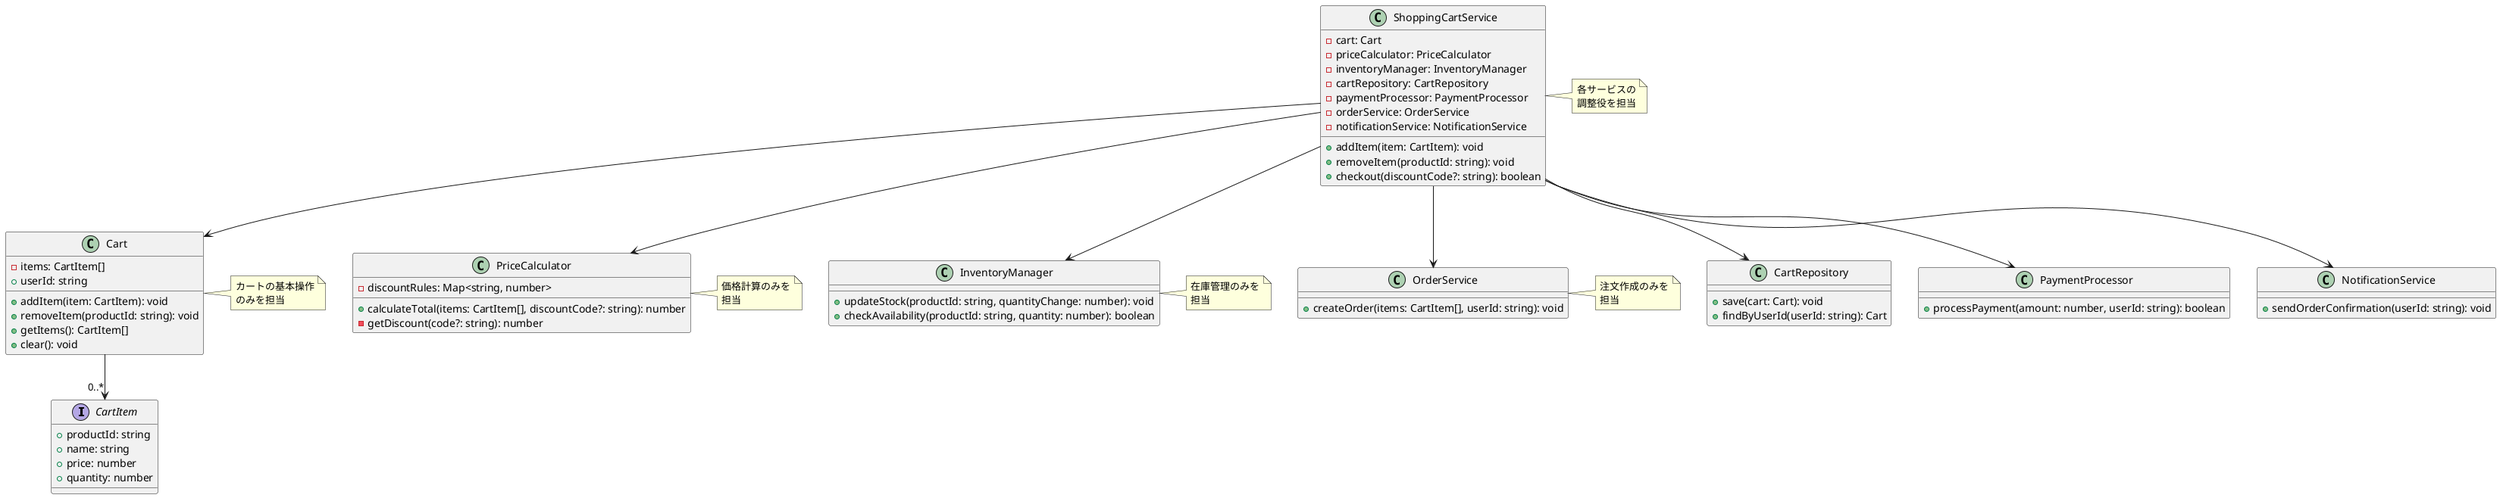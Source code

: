 @startuml GoodShoppingCart
interface CartItem {
    + productId: string
    + name: string
    + price: number
    + quantity: number
}

class Cart {
    - items: CartItem[]
    + userId: string
    + addItem(item: CartItem): void
    + removeItem(productId: string): void
    + getItems(): CartItem[]
    + clear(): void
}

class PriceCalculator {
    - discountRules: Map<string, number>
    + calculateTotal(items: CartItem[], discountCode?: string): number
    - getDiscount(code?: string): number
}

class InventoryManager {
    + updateStock(productId: string, quantityChange: number): void
    + checkAvailability(productId: string, quantity: number): boolean
}

class CartRepository {
    + save(cart: Cart): void
    + findByUserId(userId: string): Cart
}

class PaymentProcessor {
    + processPayment(amount: number, userId: string): boolean
}

class OrderService {
    + createOrder(items: CartItem[], userId: string): void
}

class NotificationService {
    + sendOrderConfirmation(userId: string): void
}

class ShoppingCartService {
    - cart: Cart
    - priceCalculator: PriceCalculator
    - inventoryManager: InventoryManager
    - cartRepository: CartRepository
    - paymentProcessor: PaymentProcessor
    - orderService: OrderService
    - notificationService: NotificationService
    + addItem(item: CartItem): void
    + removeItem(productId: string): void
    + checkout(discountCode?: string): boolean
}

Cart --> "0..*" CartItem
ShoppingCartService --> Cart
ShoppingCartService --> PriceCalculator
ShoppingCartService --> InventoryManager
ShoppingCartService --> CartRepository
ShoppingCartService --> PaymentProcessor
ShoppingCartService --> OrderService
ShoppingCartService --> NotificationService

note right of Cart
  カートの基本操作
  のみを担当
end note

note right of PriceCalculator
  価格計算のみを
  担当
end note

note right of InventoryManager
  在庫管理のみを
  担当
end note

note right of OrderService
  注文作成のみを
  担当
end note

note right of ShoppingCartService
  各サービスの
  調整役を担当
end note
@enduml